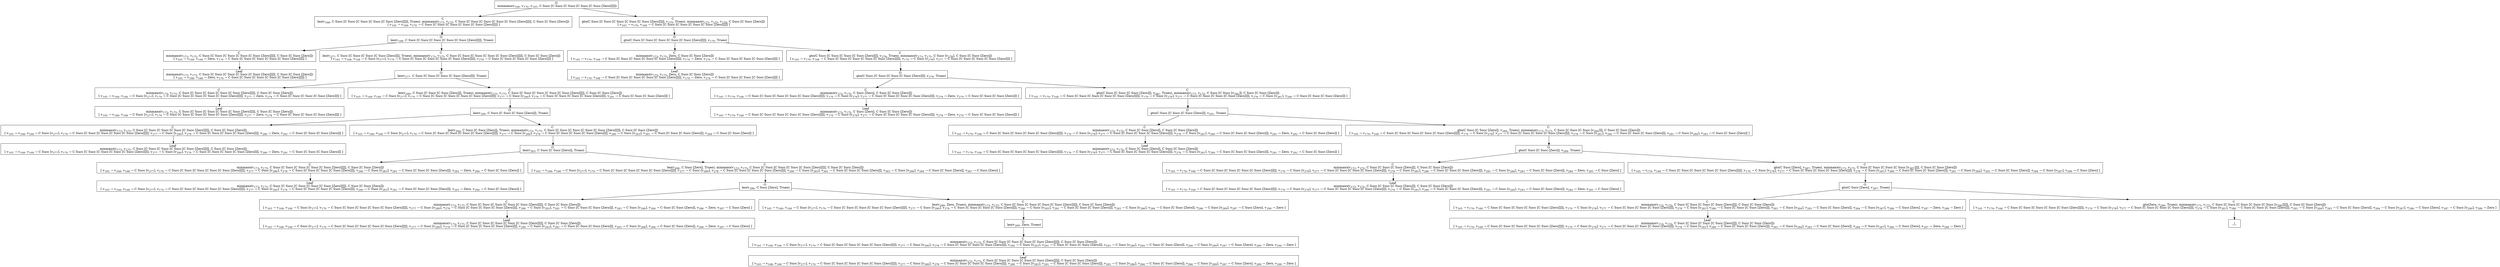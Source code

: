 digraph {
    graph [rankdir=TB
          ,bgcolor=transparent];
    node [shape=box
         ,fillcolor=white
         ,style=filled];
    0 [label=<O <BR/> minmaxo(v<SUB>168</SUB>, v<SUB>170</SUB>, v<SUB>165</SUB>, C Succ [C Succ [C Succ [C Succ [C Succ [Zero]]]]])>];
    1 [label=<C <BR/> leo(v<SUB>168</SUB>, C Succ [C Succ [C Succ [C Succ [C Succ [Zero]]]]], Trueo), minmaxo(v<SUB>173</SUB>, v<SUB>175</SUB>, C Succ [C Succ [C Succ [C Succ [C Succ [Zero]]]]], C Succ [C Succ [Zero]]) <BR/>  [ v<SUB>165</SUB> &rarr; v<SUB>168</SUB>, v<SUB>170</SUB> &rarr; C Succ [C Succ [C Succ [C Succ [C Succ [Zero]]]]] ] >];
    2 [label=<C <BR/> gto(C Succ [C Succ [C Succ [C Succ [C Succ [Zero]]]]], v<SUB>170</SUB>, Trueo), minmaxo(v<SUB>173</SUB>, v<SUB>175</SUB>, v<SUB>170</SUB>, C Succ [C Succ [Zero]]) <BR/>  [ v<SUB>165</SUB> &rarr; v<SUB>170</SUB>, v<SUB>168</SUB> &rarr; C Succ [C Succ [C Succ [C Succ [C Succ [Zero]]]]] ] >];
    3 [label=<O <BR/> leo(v<SUB>168</SUB>, C Succ [C Succ [C Succ [C Succ [C Succ [Zero]]]]], Trueo)>];
    4 [label=<C <BR/> minmaxo(v<SUB>173</SUB>, v<SUB>175</SUB>, C Succ [C Succ [C Succ [C Succ [C Succ [Zero]]]]], C Succ [C Succ [Zero]]) <BR/>  [ v<SUB>165</SUB> &rarr; v<SUB>168</SUB>, v<SUB>168</SUB> &rarr; Zero, v<SUB>170</SUB> &rarr; C Succ [C Succ [C Succ [C Succ [C Succ [Zero]]]]] ] >];
    5 [label=<C <BR/> leo(v<SUB>277</SUB>, C Succ [C Succ [C Succ [C Succ [Zero]]]], Trueo), minmaxo(v<SUB>173</SUB>, v<SUB>175</SUB>, C Succ [C Succ [C Succ [C Succ [C Succ [Zero]]]]], C Succ [C Succ [Zero]]) <BR/>  [ v<SUB>165</SUB> &rarr; v<SUB>168</SUB>, v<SUB>168</SUB> &rarr; C Succ [v<SUB>277</SUB>], v<SUB>170</SUB> &rarr; C Succ [C Succ [C Succ [C Succ [C Succ [Zero]]]]], v<SUB>278</SUB> &rarr; C Succ [C Succ [C Succ [C Succ [Zero]]]] ] >];
    6 [label=<Leaf <BR/> minmaxo(v<SUB>173</SUB>, v<SUB>175</SUB>, C Succ [C Succ [C Succ [C Succ [C Succ [Zero]]]]], C Succ [C Succ [Zero]]) <BR/>  [ v<SUB>165</SUB> &rarr; v<SUB>168</SUB>, v<SUB>168</SUB> &rarr; Zero, v<SUB>170</SUB> &rarr; C Succ [C Succ [C Succ [C Succ [C Succ [Zero]]]]] ] >];
    7 [label=<O <BR/> leo(v<SUB>277</SUB>, C Succ [C Succ [C Succ [C Succ [Zero]]]], Trueo)>];
    8 [label=<C <BR/> minmaxo(v<SUB>173</SUB>, v<SUB>175</SUB>, C Succ [C Succ [C Succ [C Succ [C Succ [Zero]]]]], C Succ [C Succ [Zero]]) <BR/>  [ v<SUB>165</SUB> &rarr; v<SUB>168</SUB>, v<SUB>168</SUB> &rarr; C Succ [v<SUB>277</SUB>], v<SUB>170</SUB> &rarr; C Succ [C Succ [C Succ [C Succ [C Succ [Zero]]]]], v<SUB>277</SUB> &rarr; Zero, v<SUB>278</SUB> &rarr; C Succ [C Succ [C Succ [C Succ [Zero]]]] ] >];
    9 [label=<C <BR/> leo(v<SUB>280</SUB>, C Succ [C Succ [C Succ [Zero]]], Trueo), minmaxo(v<SUB>173</SUB>, v<SUB>175</SUB>, C Succ [C Succ [C Succ [C Succ [C Succ [Zero]]]]], C Succ [C Succ [Zero]]) <BR/>  [ v<SUB>165</SUB> &rarr; v<SUB>168</SUB>, v<SUB>168</SUB> &rarr; C Succ [v<SUB>277</SUB>], v<SUB>170</SUB> &rarr; C Succ [C Succ [C Succ [C Succ [C Succ [Zero]]]]], v<SUB>277</SUB> &rarr; C Succ [v<SUB>280</SUB>], v<SUB>278</SUB> &rarr; C Succ [C Succ [C Succ [C Succ [Zero]]]], v<SUB>281</SUB> &rarr; C Succ [C Succ [C Succ [Zero]]] ] >];
    10 [label=<Leaf <BR/> minmaxo(v<SUB>173</SUB>, v<SUB>175</SUB>, C Succ [C Succ [C Succ [C Succ [C Succ [Zero]]]]], C Succ [C Succ [Zero]]) <BR/>  [ v<SUB>165</SUB> &rarr; v<SUB>168</SUB>, v<SUB>168</SUB> &rarr; C Succ [v<SUB>277</SUB>], v<SUB>170</SUB> &rarr; C Succ [C Succ [C Succ [C Succ [C Succ [Zero]]]]], v<SUB>277</SUB> &rarr; Zero, v<SUB>278</SUB> &rarr; C Succ [C Succ [C Succ [C Succ [Zero]]]] ] >];
    11 [label=<O <BR/> leo(v<SUB>280</SUB>, C Succ [C Succ [C Succ [Zero]]], Trueo)>];
    12 [label=<C <BR/> minmaxo(v<SUB>173</SUB>, v<SUB>175</SUB>, C Succ [C Succ [C Succ [C Succ [C Succ [Zero]]]]], C Succ [C Succ [Zero]]) <BR/>  [ v<SUB>165</SUB> &rarr; v<SUB>168</SUB>, v<SUB>168</SUB> &rarr; C Succ [v<SUB>277</SUB>], v<SUB>170</SUB> &rarr; C Succ [C Succ [C Succ [C Succ [C Succ [Zero]]]]], v<SUB>277</SUB> &rarr; C Succ [v<SUB>280</SUB>], v<SUB>278</SUB> &rarr; C Succ [C Succ [C Succ [C Succ [Zero]]]], v<SUB>280</SUB> &rarr; Zero, v<SUB>281</SUB> &rarr; C Succ [C Succ [C Succ [Zero]]] ] >];
    13 [label=<C <BR/> leo(v<SUB>283</SUB>, C Succ [C Succ [Zero]], Trueo), minmaxo(v<SUB>173</SUB>, v<SUB>175</SUB>, C Succ [C Succ [C Succ [C Succ [C Succ [Zero]]]]], C Succ [C Succ [Zero]]) <BR/>  [ v<SUB>165</SUB> &rarr; v<SUB>168</SUB>, v<SUB>168</SUB> &rarr; C Succ [v<SUB>277</SUB>], v<SUB>170</SUB> &rarr; C Succ [C Succ [C Succ [C Succ [C Succ [Zero]]]]], v<SUB>277</SUB> &rarr; C Succ [v<SUB>280</SUB>], v<SUB>278</SUB> &rarr; C Succ [C Succ [C Succ [C Succ [Zero]]]], v<SUB>280</SUB> &rarr; C Succ [v<SUB>283</SUB>], v<SUB>281</SUB> &rarr; C Succ [C Succ [C Succ [Zero]]], v<SUB>284</SUB> &rarr; C Succ [C Succ [Zero]] ] >];
    14 [label=<Leaf <BR/> minmaxo(v<SUB>173</SUB>, v<SUB>175</SUB>, C Succ [C Succ [C Succ [C Succ [C Succ [Zero]]]]], C Succ [C Succ [Zero]]) <BR/>  [ v<SUB>165</SUB> &rarr; v<SUB>168</SUB>, v<SUB>168</SUB> &rarr; C Succ [v<SUB>277</SUB>], v<SUB>170</SUB> &rarr; C Succ [C Succ [C Succ [C Succ [C Succ [Zero]]]]], v<SUB>277</SUB> &rarr; C Succ [v<SUB>280</SUB>], v<SUB>278</SUB> &rarr; C Succ [C Succ [C Succ [C Succ [Zero]]]], v<SUB>280</SUB> &rarr; Zero, v<SUB>281</SUB> &rarr; C Succ [C Succ [C Succ [Zero]]] ] >];
    15 [label=<O <BR/> leo(v<SUB>283</SUB>, C Succ [C Succ [Zero]], Trueo)>];
    16 [label=<C <BR/> minmaxo(v<SUB>173</SUB>, v<SUB>175</SUB>, C Succ [C Succ [C Succ [C Succ [C Succ [Zero]]]]], C Succ [C Succ [Zero]]) <BR/>  [ v<SUB>165</SUB> &rarr; v<SUB>168</SUB>, v<SUB>168</SUB> &rarr; C Succ [v<SUB>277</SUB>], v<SUB>170</SUB> &rarr; C Succ [C Succ [C Succ [C Succ [C Succ [Zero]]]]], v<SUB>277</SUB> &rarr; C Succ [v<SUB>280</SUB>], v<SUB>278</SUB> &rarr; C Succ [C Succ [C Succ [C Succ [Zero]]]], v<SUB>280</SUB> &rarr; C Succ [v<SUB>283</SUB>], v<SUB>281</SUB> &rarr; C Succ [C Succ [C Succ [Zero]]], v<SUB>283</SUB> &rarr; Zero, v<SUB>284</SUB> &rarr; C Succ [C Succ [Zero]] ] >];
    17 [label=<C <BR/> leo(v<SUB>286</SUB>, C Succ [Zero], Trueo), minmaxo(v<SUB>173</SUB>, v<SUB>175</SUB>, C Succ [C Succ [C Succ [C Succ [C Succ [Zero]]]]], C Succ [C Succ [Zero]]) <BR/>  [ v<SUB>165</SUB> &rarr; v<SUB>168</SUB>, v<SUB>168</SUB> &rarr; C Succ [v<SUB>277</SUB>], v<SUB>170</SUB> &rarr; C Succ [C Succ [C Succ [C Succ [C Succ [Zero]]]]], v<SUB>277</SUB> &rarr; C Succ [v<SUB>280</SUB>], v<SUB>278</SUB> &rarr; C Succ [C Succ [C Succ [C Succ [Zero]]]], v<SUB>280</SUB> &rarr; C Succ [v<SUB>283</SUB>], v<SUB>281</SUB> &rarr; C Succ [C Succ [C Succ [Zero]]], v<SUB>283</SUB> &rarr; C Succ [v<SUB>286</SUB>], v<SUB>284</SUB> &rarr; C Succ [C Succ [Zero]], v<SUB>287</SUB> &rarr; C Succ [Zero] ] >];
    18 [label=<Leaf <BR/> minmaxo(v<SUB>173</SUB>, v<SUB>175</SUB>, C Succ [C Succ [C Succ [C Succ [C Succ [Zero]]]]], C Succ [C Succ [Zero]]) <BR/>  [ v<SUB>165</SUB> &rarr; v<SUB>168</SUB>, v<SUB>168</SUB> &rarr; C Succ [v<SUB>277</SUB>], v<SUB>170</SUB> &rarr; C Succ [C Succ [C Succ [C Succ [C Succ [Zero]]]]], v<SUB>277</SUB> &rarr; C Succ [v<SUB>280</SUB>], v<SUB>278</SUB> &rarr; C Succ [C Succ [C Succ [C Succ [Zero]]]], v<SUB>280</SUB> &rarr; C Succ [v<SUB>283</SUB>], v<SUB>281</SUB> &rarr; C Succ [C Succ [C Succ [Zero]]], v<SUB>283</SUB> &rarr; Zero, v<SUB>284</SUB> &rarr; C Succ [C Succ [Zero]] ] >];
    19 [label=<O <BR/> leo(v<SUB>286</SUB>, C Succ [Zero], Trueo)>];
    20 [label=<C <BR/> minmaxo(v<SUB>173</SUB>, v<SUB>175</SUB>, C Succ [C Succ [C Succ [C Succ [C Succ [Zero]]]]], C Succ [C Succ [Zero]]) <BR/>  [ v<SUB>165</SUB> &rarr; v<SUB>168</SUB>, v<SUB>168</SUB> &rarr; C Succ [v<SUB>277</SUB>], v<SUB>170</SUB> &rarr; C Succ [C Succ [C Succ [C Succ [C Succ [Zero]]]]], v<SUB>277</SUB> &rarr; C Succ [v<SUB>280</SUB>], v<SUB>278</SUB> &rarr; C Succ [C Succ [C Succ [C Succ [Zero]]]], v<SUB>280</SUB> &rarr; C Succ [v<SUB>283</SUB>], v<SUB>281</SUB> &rarr; C Succ [C Succ [C Succ [Zero]]], v<SUB>283</SUB> &rarr; C Succ [v<SUB>286</SUB>], v<SUB>284</SUB> &rarr; C Succ [C Succ [Zero]], v<SUB>286</SUB> &rarr; Zero, v<SUB>287</SUB> &rarr; C Succ [Zero] ] >];
    21 [label=<C <BR/> leo(v<SUB>289</SUB>, Zero, Trueo), minmaxo(v<SUB>173</SUB>, v<SUB>175</SUB>, C Succ [C Succ [C Succ [C Succ [C Succ [Zero]]]]], C Succ [C Succ [Zero]]) <BR/>  [ v<SUB>165</SUB> &rarr; v<SUB>168</SUB>, v<SUB>168</SUB> &rarr; C Succ [v<SUB>277</SUB>], v<SUB>170</SUB> &rarr; C Succ [C Succ [C Succ [C Succ [C Succ [Zero]]]]], v<SUB>277</SUB> &rarr; C Succ [v<SUB>280</SUB>], v<SUB>278</SUB> &rarr; C Succ [C Succ [C Succ [C Succ [Zero]]]], v<SUB>280</SUB> &rarr; C Succ [v<SUB>283</SUB>], v<SUB>281</SUB> &rarr; C Succ [C Succ [C Succ [Zero]]], v<SUB>283</SUB> &rarr; C Succ [v<SUB>286</SUB>], v<SUB>284</SUB> &rarr; C Succ [C Succ [Zero]], v<SUB>286</SUB> &rarr; C Succ [v<SUB>289</SUB>], v<SUB>287</SUB> &rarr; C Succ [Zero], v<SUB>290</SUB> &rarr; Zero ] >];
    22 [label=<Leaf <BR/> minmaxo(v<SUB>173</SUB>, v<SUB>175</SUB>, C Succ [C Succ [C Succ [C Succ [C Succ [Zero]]]]], C Succ [C Succ [Zero]]) <BR/>  [ v<SUB>165</SUB> &rarr; v<SUB>168</SUB>, v<SUB>168</SUB> &rarr; C Succ [v<SUB>277</SUB>], v<SUB>170</SUB> &rarr; C Succ [C Succ [C Succ [C Succ [C Succ [Zero]]]]], v<SUB>277</SUB> &rarr; C Succ [v<SUB>280</SUB>], v<SUB>278</SUB> &rarr; C Succ [C Succ [C Succ [C Succ [Zero]]]], v<SUB>280</SUB> &rarr; C Succ [v<SUB>283</SUB>], v<SUB>281</SUB> &rarr; C Succ [C Succ [C Succ [Zero]]], v<SUB>283</SUB> &rarr; C Succ [v<SUB>286</SUB>], v<SUB>284</SUB> &rarr; C Succ [C Succ [Zero]], v<SUB>286</SUB> &rarr; Zero, v<SUB>287</SUB> &rarr; C Succ [Zero] ] >];
    23 [label=<O <BR/> leo(v<SUB>289</SUB>, Zero, Trueo)>];
    24 [label=<C <BR/> minmaxo(v<SUB>173</SUB>, v<SUB>175</SUB>, C Succ [C Succ [C Succ [C Succ [C Succ [Zero]]]]], C Succ [C Succ [Zero]]) <BR/>  [ v<SUB>165</SUB> &rarr; v<SUB>168</SUB>, v<SUB>168</SUB> &rarr; C Succ [v<SUB>277</SUB>], v<SUB>170</SUB> &rarr; C Succ [C Succ [C Succ [C Succ [C Succ [Zero]]]]], v<SUB>277</SUB> &rarr; C Succ [v<SUB>280</SUB>], v<SUB>278</SUB> &rarr; C Succ [C Succ [C Succ [C Succ [Zero]]]], v<SUB>280</SUB> &rarr; C Succ [v<SUB>283</SUB>], v<SUB>281</SUB> &rarr; C Succ [C Succ [C Succ [Zero]]], v<SUB>283</SUB> &rarr; C Succ [v<SUB>286</SUB>], v<SUB>284</SUB> &rarr; C Succ [C Succ [Zero]], v<SUB>286</SUB> &rarr; C Succ [v<SUB>289</SUB>], v<SUB>287</SUB> &rarr; C Succ [Zero], v<SUB>289</SUB> &rarr; Zero, v<SUB>290</SUB> &rarr; Zero ] >];
    25 [label=<Leaf <BR/> minmaxo(v<SUB>173</SUB>, v<SUB>175</SUB>, C Succ [C Succ [C Succ [C Succ [C Succ [Zero]]]]], C Succ [C Succ [Zero]]) <BR/>  [ v<SUB>165</SUB> &rarr; v<SUB>168</SUB>, v<SUB>168</SUB> &rarr; C Succ [v<SUB>277</SUB>], v<SUB>170</SUB> &rarr; C Succ [C Succ [C Succ [C Succ [C Succ [Zero]]]]], v<SUB>277</SUB> &rarr; C Succ [v<SUB>280</SUB>], v<SUB>278</SUB> &rarr; C Succ [C Succ [C Succ [C Succ [Zero]]]], v<SUB>280</SUB> &rarr; C Succ [v<SUB>283</SUB>], v<SUB>281</SUB> &rarr; C Succ [C Succ [C Succ [Zero]]], v<SUB>283</SUB> &rarr; C Succ [v<SUB>286</SUB>], v<SUB>284</SUB> &rarr; C Succ [C Succ [Zero]], v<SUB>286</SUB> &rarr; C Succ [v<SUB>289</SUB>], v<SUB>287</SUB> &rarr; C Succ [Zero], v<SUB>289</SUB> &rarr; Zero, v<SUB>290</SUB> &rarr; Zero ] >];
    26 [label=<O <BR/> gto(C Succ [C Succ [C Succ [C Succ [C Succ [Zero]]]]], v<SUB>170</SUB>, Trueo)>];
    27 [label=<C <BR/> minmaxo(v<SUB>173</SUB>, v<SUB>175</SUB>, Zero, C Succ [C Succ [Zero]]) <BR/>  [ v<SUB>165</SUB> &rarr; v<SUB>170</SUB>, v<SUB>168</SUB> &rarr; C Succ [C Succ [C Succ [C Succ [C Succ [Zero]]]]], v<SUB>170</SUB> &rarr; Zero, v<SUB>276</SUB> &rarr; C Succ [C Succ [C Succ [C Succ [Zero]]]] ] >];
    28 [label=<C <BR/> gto(C Succ [C Succ [C Succ [C Succ [Zero]]]], v<SUB>278</SUB>, Trueo), minmaxo(v<SUB>173</SUB>, v<SUB>175</SUB>, C Succ [v<SUB>278</SUB>], C Succ [C Succ [Zero]]) <BR/>  [ v<SUB>165</SUB> &rarr; v<SUB>170</SUB>, v<SUB>168</SUB> &rarr; C Succ [C Succ [C Succ [C Succ [C Succ [Zero]]]]], v<SUB>170</SUB> &rarr; C Succ [v<SUB>278</SUB>], v<SUB>277</SUB> &rarr; C Succ [C Succ [C Succ [C Succ [Zero]]]] ] >];
    29 [label=<Leaf <BR/> minmaxo(v<SUB>173</SUB>, v<SUB>175</SUB>, Zero, C Succ [C Succ [Zero]]) <BR/>  [ v<SUB>165</SUB> &rarr; v<SUB>170</SUB>, v<SUB>168</SUB> &rarr; C Succ [C Succ [C Succ [C Succ [C Succ [Zero]]]]], v<SUB>170</SUB> &rarr; Zero, v<SUB>276</SUB> &rarr; C Succ [C Succ [C Succ [C Succ [Zero]]]] ] >];
    30 [label=<O <BR/> gto(C Succ [C Succ [C Succ [C Succ [Zero]]]], v<SUB>278</SUB>, Trueo)>];
    31 [label=<C <BR/> minmaxo(v<SUB>173</SUB>, v<SUB>175</SUB>, C Succ [Zero], C Succ [C Succ [Zero]]) <BR/>  [ v<SUB>165</SUB> &rarr; v<SUB>170</SUB>, v<SUB>168</SUB> &rarr; C Succ [C Succ [C Succ [C Succ [C Succ [Zero]]]]], v<SUB>170</SUB> &rarr; C Succ [v<SUB>278</SUB>], v<SUB>277</SUB> &rarr; C Succ [C Succ [C Succ [C Succ [Zero]]]], v<SUB>278</SUB> &rarr; Zero, v<SUB>279</SUB> &rarr; C Succ [C Succ [C Succ [Zero]]] ] >];
    32 [label=<C <BR/> gto(C Succ [C Succ [C Succ [Zero]]], v<SUB>281</SUB>, Trueo), minmaxo(v<SUB>173</SUB>, v<SUB>175</SUB>, C Succ [C Succ [v<SUB>281</SUB>]], C Succ [C Succ [Zero]]) <BR/>  [ v<SUB>165</SUB> &rarr; v<SUB>170</SUB>, v<SUB>168</SUB> &rarr; C Succ [C Succ [C Succ [C Succ [C Succ [Zero]]]]], v<SUB>170</SUB> &rarr; C Succ [v<SUB>278</SUB>], v<SUB>277</SUB> &rarr; C Succ [C Succ [C Succ [C Succ [Zero]]]], v<SUB>278</SUB> &rarr; C Succ [v<SUB>281</SUB>], v<SUB>280</SUB> &rarr; C Succ [C Succ [C Succ [Zero]]] ] >];
    33 [label=<Leaf <BR/> minmaxo(v<SUB>173</SUB>, v<SUB>175</SUB>, C Succ [Zero], C Succ [C Succ [Zero]]) <BR/>  [ v<SUB>165</SUB> &rarr; v<SUB>170</SUB>, v<SUB>168</SUB> &rarr; C Succ [C Succ [C Succ [C Succ [C Succ [Zero]]]]], v<SUB>170</SUB> &rarr; C Succ [v<SUB>278</SUB>], v<SUB>277</SUB> &rarr; C Succ [C Succ [C Succ [C Succ [Zero]]]], v<SUB>278</SUB> &rarr; Zero, v<SUB>279</SUB> &rarr; C Succ [C Succ [C Succ [Zero]]] ] >];
    34 [label=<O <BR/> gto(C Succ [C Succ [C Succ [Zero]]], v<SUB>281</SUB>, Trueo)>];
    35 [label=<C <BR/> minmaxo(v<SUB>173</SUB>, v<SUB>175</SUB>, C Succ [C Succ [Zero]], C Succ [C Succ [Zero]]) <BR/>  [ v<SUB>165</SUB> &rarr; v<SUB>170</SUB>, v<SUB>168</SUB> &rarr; C Succ [C Succ [C Succ [C Succ [C Succ [Zero]]]]], v<SUB>170</SUB> &rarr; C Succ [v<SUB>278</SUB>], v<SUB>277</SUB> &rarr; C Succ [C Succ [C Succ [C Succ [Zero]]]], v<SUB>278</SUB> &rarr; C Succ [v<SUB>281</SUB>], v<SUB>280</SUB> &rarr; C Succ [C Succ [C Succ [Zero]]], v<SUB>281</SUB> &rarr; Zero, v<SUB>282</SUB> &rarr; C Succ [C Succ [Zero]] ] >];
    36 [label=<C <BR/> gto(C Succ [C Succ [Zero]], v<SUB>284</SUB>, Trueo), minmaxo(v<SUB>173</SUB>, v<SUB>175</SUB>, C Succ [C Succ [C Succ [v<SUB>284</SUB>]]], C Succ [C Succ [Zero]]) <BR/>  [ v<SUB>165</SUB> &rarr; v<SUB>170</SUB>, v<SUB>168</SUB> &rarr; C Succ [C Succ [C Succ [C Succ [C Succ [Zero]]]]], v<SUB>170</SUB> &rarr; C Succ [v<SUB>278</SUB>], v<SUB>277</SUB> &rarr; C Succ [C Succ [C Succ [C Succ [Zero]]]], v<SUB>278</SUB> &rarr; C Succ [v<SUB>281</SUB>], v<SUB>280</SUB> &rarr; C Succ [C Succ [C Succ [Zero]]], v<SUB>281</SUB> &rarr; C Succ [v<SUB>284</SUB>], v<SUB>283</SUB> &rarr; C Succ [C Succ [Zero]] ] >];
    37 [label=<Leaf <BR/> minmaxo(v<SUB>173</SUB>, v<SUB>175</SUB>, C Succ [C Succ [Zero]], C Succ [C Succ [Zero]]) <BR/>  [ v<SUB>165</SUB> &rarr; v<SUB>170</SUB>, v<SUB>168</SUB> &rarr; C Succ [C Succ [C Succ [C Succ [C Succ [Zero]]]]], v<SUB>170</SUB> &rarr; C Succ [v<SUB>278</SUB>], v<SUB>277</SUB> &rarr; C Succ [C Succ [C Succ [C Succ [Zero]]]], v<SUB>278</SUB> &rarr; C Succ [v<SUB>281</SUB>], v<SUB>280</SUB> &rarr; C Succ [C Succ [C Succ [Zero]]], v<SUB>281</SUB> &rarr; Zero, v<SUB>282</SUB> &rarr; C Succ [C Succ [Zero]] ] >];
    38 [label=<O <BR/> gto(C Succ [C Succ [Zero]], v<SUB>284</SUB>, Trueo)>];
    39 [label=<C <BR/> minmaxo(v<SUB>173</SUB>, v<SUB>175</SUB>, C Succ [C Succ [C Succ [Zero]]], C Succ [C Succ [Zero]]) <BR/>  [ v<SUB>165</SUB> &rarr; v<SUB>170</SUB>, v<SUB>168</SUB> &rarr; C Succ [C Succ [C Succ [C Succ [C Succ [Zero]]]]], v<SUB>170</SUB> &rarr; C Succ [v<SUB>278</SUB>], v<SUB>277</SUB> &rarr; C Succ [C Succ [C Succ [C Succ [Zero]]]], v<SUB>278</SUB> &rarr; C Succ [v<SUB>281</SUB>], v<SUB>280</SUB> &rarr; C Succ [C Succ [C Succ [Zero]]], v<SUB>281</SUB> &rarr; C Succ [v<SUB>284</SUB>], v<SUB>283</SUB> &rarr; C Succ [C Succ [Zero]], v<SUB>284</SUB> &rarr; Zero, v<SUB>285</SUB> &rarr; C Succ [Zero] ] >];
    40 [label=<C <BR/> gto(C Succ [Zero], v<SUB>287</SUB>, Trueo), minmaxo(v<SUB>173</SUB>, v<SUB>175</SUB>, C Succ [C Succ [C Succ [C Succ [v<SUB>287</SUB>]]]], C Succ [C Succ [Zero]]) <BR/>  [ v<SUB>165</SUB> &rarr; v<SUB>170</SUB>, v<SUB>168</SUB> &rarr; C Succ [C Succ [C Succ [C Succ [C Succ [Zero]]]]], v<SUB>170</SUB> &rarr; C Succ [v<SUB>278</SUB>], v<SUB>277</SUB> &rarr; C Succ [C Succ [C Succ [C Succ [Zero]]]], v<SUB>278</SUB> &rarr; C Succ [v<SUB>281</SUB>], v<SUB>280</SUB> &rarr; C Succ [C Succ [C Succ [Zero]]], v<SUB>281</SUB> &rarr; C Succ [v<SUB>284</SUB>], v<SUB>283</SUB> &rarr; C Succ [C Succ [Zero]], v<SUB>284</SUB> &rarr; C Succ [v<SUB>287</SUB>], v<SUB>286</SUB> &rarr; C Succ [Zero] ] >];
    41 [label=<Leaf <BR/> minmaxo(v<SUB>173</SUB>, v<SUB>175</SUB>, C Succ [C Succ [C Succ [Zero]]], C Succ [C Succ [Zero]]) <BR/>  [ v<SUB>165</SUB> &rarr; v<SUB>170</SUB>, v<SUB>168</SUB> &rarr; C Succ [C Succ [C Succ [C Succ [C Succ [Zero]]]]], v<SUB>170</SUB> &rarr; C Succ [v<SUB>278</SUB>], v<SUB>277</SUB> &rarr; C Succ [C Succ [C Succ [C Succ [Zero]]]], v<SUB>278</SUB> &rarr; C Succ [v<SUB>281</SUB>], v<SUB>280</SUB> &rarr; C Succ [C Succ [C Succ [Zero]]], v<SUB>281</SUB> &rarr; C Succ [v<SUB>284</SUB>], v<SUB>283</SUB> &rarr; C Succ [C Succ [Zero]], v<SUB>284</SUB> &rarr; Zero, v<SUB>285</SUB> &rarr; C Succ [Zero] ] >];
    42 [label=<O <BR/> gto(C Succ [Zero], v<SUB>287</SUB>, Trueo)>];
    43 [label=<C <BR/> minmaxo(v<SUB>173</SUB>, v<SUB>175</SUB>, C Succ [C Succ [C Succ [C Succ [Zero]]]], C Succ [C Succ [Zero]]) <BR/>  [ v<SUB>165</SUB> &rarr; v<SUB>170</SUB>, v<SUB>168</SUB> &rarr; C Succ [C Succ [C Succ [C Succ [C Succ [Zero]]]]], v<SUB>170</SUB> &rarr; C Succ [v<SUB>278</SUB>], v<SUB>277</SUB> &rarr; C Succ [C Succ [C Succ [C Succ [Zero]]]], v<SUB>278</SUB> &rarr; C Succ [v<SUB>281</SUB>], v<SUB>280</SUB> &rarr; C Succ [C Succ [C Succ [Zero]]], v<SUB>281</SUB> &rarr; C Succ [v<SUB>284</SUB>], v<SUB>283</SUB> &rarr; C Succ [C Succ [Zero]], v<SUB>284</SUB> &rarr; C Succ [v<SUB>287</SUB>], v<SUB>286</SUB> &rarr; C Succ [Zero], v<SUB>287</SUB> &rarr; Zero, v<SUB>288</SUB> &rarr; Zero ] >];
    44 [label=<C <BR/> gto(Zero, v<SUB>290</SUB>, Trueo), minmaxo(v<SUB>173</SUB>, v<SUB>175</SUB>, C Succ [C Succ [C Succ [C Succ [C Succ [v<SUB>290</SUB>]]]]], C Succ [C Succ [Zero]]) <BR/>  [ v<SUB>165</SUB> &rarr; v<SUB>170</SUB>, v<SUB>168</SUB> &rarr; C Succ [C Succ [C Succ [C Succ [C Succ [Zero]]]]], v<SUB>170</SUB> &rarr; C Succ [v<SUB>278</SUB>], v<SUB>277</SUB> &rarr; C Succ [C Succ [C Succ [C Succ [Zero]]]], v<SUB>278</SUB> &rarr; C Succ [v<SUB>281</SUB>], v<SUB>280</SUB> &rarr; C Succ [C Succ [C Succ [Zero]]], v<SUB>281</SUB> &rarr; C Succ [v<SUB>284</SUB>], v<SUB>283</SUB> &rarr; C Succ [C Succ [Zero]], v<SUB>284</SUB> &rarr; C Succ [v<SUB>287</SUB>], v<SUB>286</SUB> &rarr; C Succ [Zero], v<SUB>287</SUB> &rarr; C Succ [v<SUB>290</SUB>], v<SUB>289</SUB> &rarr; Zero ] >];
    45 [label=<Leaf <BR/> minmaxo(v<SUB>173</SUB>, v<SUB>175</SUB>, C Succ [C Succ [C Succ [C Succ [Zero]]]], C Succ [C Succ [Zero]]) <BR/>  [ v<SUB>165</SUB> &rarr; v<SUB>170</SUB>, v<SUB>168</SUB> &rarr; C Succ [C Succ [C Succ [C Succ [C Succ [Zero]]]]], v<SUB>170</SUB> &rarr; C Succ [v<SUB>278</SUB>], v<SUB>277</SUB> &rarr; C Succ [C Succ [C Succ [C Succ [Zero]]]], v<SUB>278</SUB> &rarr; C Succ [v<SUB>281</SUB>], v<SUB>280</SUB> &rarr; C Succ [C Succ [C Succ [Zero]]], v<SUB>281</SUB> &rarr; C Succ [v<SUB>284</SUB>], v<SUB>283</SUB> &rarr; C Succ [C Succ [Zero]], v<SUB>284</SUB> &rarr; C Succ [v<SUB>287</SUB>], v<SUB>286</SUB> &rarr; C Succ [Zero], v<SUB>287</SUB> &rarr; Zero, v<SUB>288</SUB> &rarr; Zero ] >];
    46 [label=<_|_>];
    0 -> 1 [label=""];
    0 -> 2 [label=""];
    1 -> 3 [label=""];
    2 -> 26 [label=""];
    3 -> 4 [label=""];
    3 -> 5 [label=""];
    4 -> 6 [label=""];
    5 -> 7 [label=""];
    7 -> 8 [label=""];
    7 -> 9 [label=""];
    8 -> 10 [label=""];
    9 -> 11 [label=""];
    11 -> 12 [label=""];
    11 -> 13 [label=""];
    12 -> 14 [label=""];
    13 -> 15 [label=""];
    15 -> 16 [label=""];
    15 -> 17 [label=""];
    16 -> 18 [label=""];
    17 -> 19 [label=""];
    19 -> 20 [label=""];
    19 -> 21 [label=""];
    20 -> 22 [label=""];
    21 -> 23 [label=""];
    23 -> 24 [label=""];
    24 -> 25 [label=""];
    26 -> 27 [label=""];
    26 -> 28 [label=""];
    27 -> 29 [label=""];
    28 -> 30 [label=""];
    30 -> 31 [label=""];
    30 -> 32 [label=""];
    31 -> 33 [label=""];
    32 -> 34 [label=""];
    34 -> 35 [label=""];
    34 -> 36 [label=""];
    35 -> 37 [label=""];
    36 -> 38 [label=""];
    38 -> 39 [label=""];
    38 -> 40 [label=""];
    39 -> 41 [label=""];
    40 -> 42 [label=""];
    42 -> 43 [label=""];
    42 -> 44 [label=""];
    43 -> 45 [label=""];
    44 -> 46 [label=""];
}